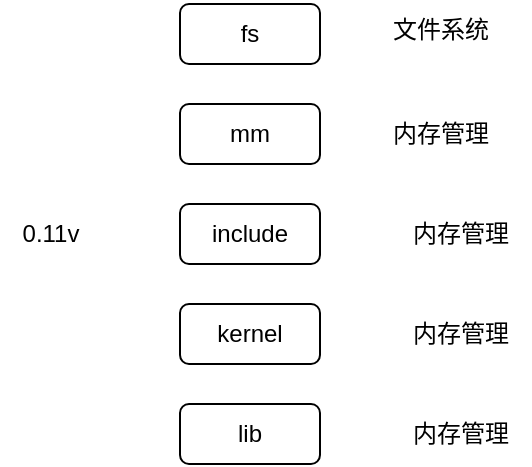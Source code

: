 <mxfile version="27.0.3" pages="2">
  <diagram id="9AZZy1MVJybw1LwkbS-v" name="linux整体">
    <mxGraphModel dx="1418" dy="760" grid="1" gridSize="10" guides="1" tooltips="1" connect="1" arrows="1" fold="1" page="1" pageScale="1" pageWidth="827" pageHeight="1169" math="0" shadow="0">
      <root>
        <mxCell id="0" />
        <mxCell id="1" parent="0" />
        <mxCell id="gU4bwdlZEFnRgDGg_MU_-1" value="fs" style="rounded=1;whiteSpace=wrap;html=1;" vertex="1" parent="1">
          <mxGeometry x="100" y="170" width="70" height="30" as="geometry" />
        </mxCell>
        <mxCell id="gU4bwdlZEFnRgDGg_MU_-2" value="mm" style="rounded=1;whiteSpace=wrap;html=1;" vertex="1" parent="1">
          <mxGeometry x="100" y="220" width="70" height="30" as="geometry" />
        </mxCell>
        <mxCell id="gU4bwdlZEFnRgDGg_MU_-3" value="include" style="rounded=1;whiteSpace=wrap;html=1;" vertex="1" parent="1">
          <mxGeometry x="100" y="270" width="70" height="30" as="geometry" />
        </mxCell>
        <mxCell id="gU4bwdlZEFnRgDGg_MU_-4" value="kernel" style="rounded=1;whiteSpace=wrap;html=1;" vertex="1" parent="1">
          <mxGeometry x="100" y="320" width="70" height="30" as="geometry" />
        </mxCell>
        <mxCell id="gU4bwdlZEFnRgDGg_MU_-5" value="lib" style="rounded=1;whiteSpace=wrap;html=1;" vertex="1" parent="1">
          <mxGeometry x="100" y="370" width="70" height="30" as="geometry" />
        </mxCell>
        <mxCell id="gU4bwdlZEFnRgDGg_MU_-6" value="文件系统" style="text;html=1;align=center;verticalAlign=middle;resizable=0;points=[];autosize=1;strokeColor=none;fillColor=none;" vertex="1" parent="1">
          <mxGeometry x="195" y="168" width="70" height="30" as="geometry" />
        </mxCell>
        <mxCell id="gU4bwdlZEFnRgDGg_MU_-7" value="内存管理" style="text;html=1;align=center;verticalAlign=middle;resizable=0;points=[];autosize=1;strokeColor=none;fillColor=none;" vertex="1" parent="1">
          <mxGeometry x="195" y="220" width="70" height="30" as="geometry" />
        </mxCell>
        <mxCell id="gU4bwdlZEFnRgDGg_MU_-8" value="内存管理" style="text;html=1;align=center;verticalAlign=middle;resizable=0;points=[];autosize=1;strokeColor=none;fillColor=none;" vertex="1" parent="1">
          <mxGeometry x="205" y="370" width="70" height="30" as="geometry" />
        </mxCell>
        <mxCell id="gU4bwdlZEFnRgDGg_MU_-9" value="内存管理" style="text;html=1;align=center;verticalAlign=middle;resizable=0;points=[];autosize=1;strokeColor=none;fillColor=none;" vertex="1" parent="1">
          <mxGeometry x="205" y="320" width="70" height="30" as="geometry" />
        </mxCell>
        <mxCell id="gU4bwdlZEFnRgDGg_MU_-10" value="内存管理" style="text;html=1;align=center;verticalAlign=middle;resizable=0;points=[];autosize=1;strokeColor=none;fillColor=none;" vertex="1" parent="1">
          <mxGeometry x="205" y="270" width="70" height="30" as="geometry" />
        </mxCell>
        <mxCell id="gU4bwdlZEFnRgDGg_MU_-11" value="0.11v" style="text;html=1;align=center;verticalAlign=middle;resizable=0;points=[];autosize=1;strokeColor=none;fillColor=none;" vertex="1" parent="1">
          <mxGeometry x="10" y="270" width="50" height="30" as="geometry" />
        </mxCell>
      </root>
    </mxGraphModel>
  </diagram>
  <diagram name="内存管理" id="LaXOZKAxGzR8MtfQSMSy">
    <mxGraphModel dx="1182" dy="633" grid="1" gridSize="10" guides="1" tooltips="1" connect="1" arrows="1" fold="1" page="1" pageScale="1" pageWidth="827" pageHeight="1169" math="0" shadow="0">
      <root>
        <mxCell id="0" />
        <mxCell id="1" parent="0" />
      </root>
    </mxGraphModel>
  </diagram>
</mxfile>

